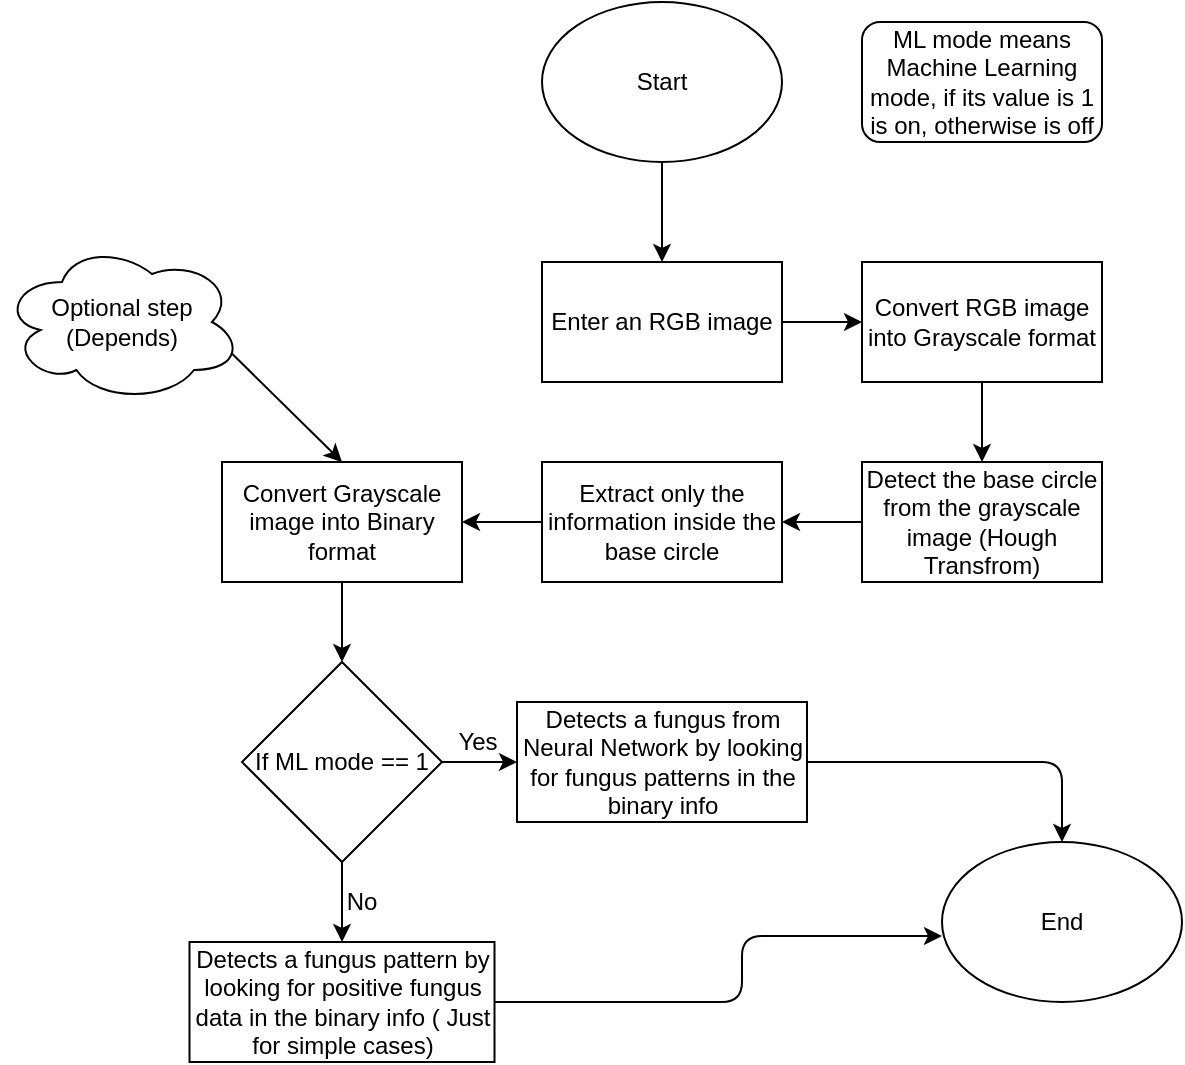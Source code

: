<mxfile version="14.9.5" type="github">
  <diagram id="VnIAjjwImTS4QxSXBfe2" name="Page-1">
    <mxGraphModel dx="1422" dy="794" grid="1" gridSize="10" guides="1" tooltips="1" connect="1" arrows="1" fold="1" page="1" pageScale="1" pageWidth="827" pageHeight="1169" math="0" shadow="0">
      <root>
        <mxCell id="0" />
        <mxCell id="1" parent="0" />
        <mxCell id="lWkV97RAs46y_ROvilzo-4" value="Start" style="ellipse;whiteSpace=wrap;html=1;" parent="1" vertex="1">
          <mxGeometry x="320" y="80" width="120" height="80" as="geometry" />
        </mxCell>
        <mxCell id="lWkV97RAs46y_ROvilzo-6" value="Enter an RGB image" style="rounded=0;whiteSpace=wrap;html=1;" parent="1" vertex="1">
          <mxGeometry x="320" y="210" width="120" height="60" as="geometry" />
        </mxCell>
        <mxCell id="lWkV97RAs46y_ROvilzo-7" value="Convert RGB image into Grayscale format" style="rounded=0;whiteSpace=wrap;html=1;" parent="1" vertex="1">
          <mxGeometry x="480" y="210" width="120" height="60" as="geometry" />
        </mxCell>
        <mxCell id="lWkV97RAs46y_ROvilzo-8" value="Convert Grayscale image into Binary format" style="rounded=0;whiteSpace=wrap;html=1;" parent="1" vertex="1">
          <mxGeometry x="160" y="310" width="120" height="60" as="geometry" />
        </mxCell>
        <mxCell id="lWkV97RAs46y_ROvilzo-9" value="Detect the base circle from the grayscale image (Hough Transfrom)" style="rounded=0;whiteSpace=wrap;html=1;" parent="1" vertex="1">
          <mxGeometry x="480" y="310" width="120" height="60" as="geometry" />
        </mxCell>
        <mxCell id="lWkV97RAs46y_ROvilzo-10" value="Extract only the information inside the base circle" style="rounded=0;whiteSpace=wrap;html=1;" parent="1" vertex="1">
          <mxGeometry x="320" y="310" width="120" height="60" as="geometry" />
        </mxCell>
        <mxCell id="lWkV97RAs46y_ROvilzo-11" value="If ML mode == 1" style="rhombus;whiteSpace=wrap;html=1;" parent="1" vertex="1">
          <mxGeometry x="170" y="410" width="100" height="100" as="geometry" />
        </mxCell>
        <mxCell id="lWkV97RAs46y_ROvilzo-12" value="Detects a fungus from Neural Network by looking for fungus patterns in the binary info" style="rounded=0;whiteSpace=wrap;html=1;" parent="1" vertex="1">
          <mxGeometry x="307.5" y="430" width="145" height="60" as="geometry" />
        </mxCell>
        <mxCell id="lWkV97RAs46y_ROvilzo-13" value="Detects a fungus pattern by looking for positive fungus data in the binary info ( Just for simple cases)" style="rounded=0;whiteSpace=wrap;html=1;" parent="1" vertex="1">
          <mxGeometry x="143.75" y="550" width="152.5" height="60" as="geometry" />
        </mxCell>
        <mxCell id="lWkV97RAs46y_ROvilzo-14" value="" style="endArrow=classic;html=1;entryX=0.5;entryY=0;entryDx=0;entryDy=0;" parent="1" source="lWkV97RAs46y_ROvilzo-4" target="lWkV97RAs46y_ROvilzo-6" edge="1">
          <mxGeometry width="50" height="50" relative="1" as="geometry">
            <mxPoint x="470" y="190" as="sourcePoint" />
            <mxPoint x="520" y="140" as="targetPoint" />
          </mxGeometry>
        </mxCell>
        <mxCell id="lWkV97RAs46y_ROvilzo-15" value="" style="endArrow=classic;html=1;exitX=1;exitY=0.5;exitDx=0;exitDy=0;" parent="1" source="lWkV97RAs46y_ROvilzo-6" edge="1">
          <mxGeometry width="50" height="50" relative="1" as="geometry">
            <mxPoint x="490" y="200" as="sourcePoint" />
            <mxPoint x="480" y="240" as="targetPoint" />
          </mxGeometry>
        </mxCell>
        <mxCell id="lWkV97RAs46y_ROvilzo-20" value="" style="endArrow=classic;html=1;exitX=1;exitY=0.5;exitDx=0;exitDy=0;entryX=0;entryY=0.5;entryDx=0;entryDy=0;" parent="1" source="lWkV97RAs46y_ROvilzo-11" target="lWkV97RAs46y_ROvilzo-12" edge="1">
          <mxGeometry width="50" height="50" relative="1" as="geometry">
            <mxPoint x="250" y="430" as="sourcePoint" />
            <mxPoint x="300" y="380" as="targetPoint" />
          </mxGeometry>
        </mxCell>
        <mxCell id="lWkV97RAs46y_ROvilzo-21" value="" style="endArrow=classic;html=1;exitX=0.5;exitY=1;exitDx=0;exitDy=0;entryX=0.5;entryY=0;entryDx=0;entryDy=0;" parent="1" source="lWkV97RAs46y_ROvilzo-11" target="lWkV97RAs46y_ROvilzo-13" edge="1">
          <mxGeometry width="50" height="50" relative="1" as="geometry">
            <mxPoint x="110" y="530" as="sourcePoint" />
            <mxPoint x="270" y="520" as="targetPoint" />
          </mxGeometry>
        </mxCell>
        <mxCell id="lWkV97RAs46y_ROvilzo-22" value="End" style="ellipse;whiteSpace=wrap;html=1;" parent="1" vertex="1">
          <mxGeometry x="520" y="500" width="120" height="80" as="geometry" />
        </mxCell>
        <mxCell id="lWkV97RAs46y_ROvilzo-23" value="" style="endArrow=classic;html=1;exitX=1;exitY=0.5;exitDx=0;exitDy=0;entryX=0.5;entryY=0;entryDx=0;entryDy=0;" parent="1" source="lWkV97RAs46y_ROvilzo-12" target="lWkV97RAs46y_ROvilzo-22" edge="1">
          <mxGeometry width="50" height="50" relative="1" as="geometry">
            <mxPoint x="550" y="440" as="sourcePoint" />
            <mxPoint x="600" y="390" as="targetPoint" />
            <Array as="points">
              <mxPoint x="580" y="460" />
            </Array>
          </mxGeometry>
        </mxCell>
        <mxCell id="lWkV97RAs46y_ROvilzo-24" value="" style="endArrow=classic;html=1;exitX=1;exitY=0.5;exitDx=0;exitDy=0;entryX=0;entryY=0.588;entryDx=0;entryDy=0;entryPerimeter=0;" parent="1" source="lWkV97RAs46y_ROvilzo-13" target="lWkV97RAs46y_ROvilzo-22" edge="1">
          <mxGeometry width="50" height="50" relative="1" as="geometry">
            <mxPoint x="360" y="600" as="sourcePoint" />
            <mxPoint x="410" y="550" as="targetPoint" />
            <Array as="points">
              <mxPoint x="420" y="580" />
              <mxPoint x="420" y="547" />
            </Array>
          </mxGeometry>
        </mxCell>
        <mxCell id="lWkV97RAs46y_ROvilzo-25" value="" style="endArrow=classic;html=1;exitX=0.5;exitY=1;exitDx=0;exitDy=0;entryX=0.5;entryY=0;entryDx=0;entryDy=0;" parent="1" source="lWkV97RAs46y_ROvilzo-7" target="lWkV97RAs46y_ROvilzo-9" edge="1">
          <mxGeometry width="50" height="50" relative="1" as="geometry">
            <mxPoint x="660" y="330" as="sourcePoint" />
            <mxPoint x="710" y="280" as="targetPoint" />
          </mxGeometry>
        </mxCell>
        <mxCell id="lWkV97RAs46y_ROvilzo-27" value="" style="endArrow=classic;html=1;exitX=0;exitY=0.5;exitDx=0;exitDy=0;entryX=1;entryY=0.5;entryDx=0;entryDy=0;" parent="1" source="lWkV97RAs46y_ROvilzo-9" target="lWkV97RAs46y_ROvilzo-10" edge="1">
          <mxGeometry width="50" height="50" relative="1" as="geometry">
            <mxPoint x="480" y="440" as="sourcePoint" />
            <mxPoint x="530" y="390" as="targetPoint" />
          </mxGeometry>
        </mxCell>
        <mxCell id="lWkV97RAs46y_ROvilzo-28" value="" style="endArrow=classic;html=1;exitX=0;exitY=0.5;exitDx=0;exitDy=0;" parent="1" source="lWkV97RAs46y_ROvilzo-10" target="lWkV97RAs46y_ROvilzo-8" edge="1">
          <mxGeometry width="50" height="50" relative="1" as="geometry">
            <mxPoint x="230" y="290" as="sourcePoint" />
            <mxPoint x="280" y="240" as="targetPoint" />
          </mxGeometry>
        </mxCell>
        <mxCell id="lWkV97RAs46y_ROvilzo-29" value="" style="endArrow=classic;html=1;exitX=0.5;exitY=1;exitDx=0;exitDy=0;entryX=0.5;entryY=0;entryDx=0;entryDy=0;" parent="1" source="lWkV97RAs46y_ROvilzo-8" target="lWkV97RAs46y_ROvilzo-11" edge="1">
          <mxGeometry width="50" height="50" relative="1" as="geometry">
            <mxPoint x="100" y="420" as="sourcePoint" />
            <mxPoint x="130" y="420" as="targetPoint" />
          </mxGeometry>
        </mxCell>
        <mxCell id="tzPHsbk2ucmcR-n-CTyj-1" value="Yes" style="text;html=1;strokeColor=none;fillColor=none;align=center;verticalAlign=middle;whiteSpace=wrap;rounded=0;" vertex="1" parent="1">
          <mxGeometry x="267.5" y="440" width="40" height="20" as="geometry" />
        </mxCell>
        <mxCell id="tzPHsbk2ucmcR-n-CTyj-3" value="No" style="text;html=1;strokeColor=none;fillColor=none;align=center;verticalAlign=middle;whiteSpace=wrap;rounded=0;" vertex="1" parent="1">
          <mxGeometry x="210" y="520" width="40" height="20" as="geometry" />
        </mxCell>
        <mxCell id="tzPHsbk2ucmcR-n-CTyj-4" value="Optional step (Depends)" style="ellipse;shape=cloud;whiteSpace=wrap;html=1;" vertex="1" parent="1">
          <mxGeometry x="50" y="200" width="120" height="80" as="geometry" />
        </mxCell>
        <mxCell id="tzPHsbk2ucmcR-n-CTyj-5" value="" style="endArrow=classic;html=1;entryX=0.5;entryY=0;entryDx=0;entryDy=0;exitX=0.96;exitY=0.7;exitDx=0;exitDy=0;exitPerimeter=0;" edge="1" parent="1" source="tzPHsbk2ucmcR-n-CTyj-4" target="lWkV97RAs46y_ROvilzo-8">
          <mxGeometry width="50" height="50" relative="1" as="geometry">
            <mxPoint x="80" y="360" as="sourcePoint" />
            <mxPoint x="130" y="310" as="targetPoint" />
          </mxGeometry>
        </mxCell>
        <mxCell id="tzPHsbk2ucmcR-n-CTyj-6" value="ML mode means Machine Learning mode, if its value is 1 is on, otherwise is off" style="rounded=1;whiteSpace=wrap;html=1;" vertex="1" parent="1">
          <mxGeometry x="480" y="90" width="120" height="60" as="geometry" />
        </mxCell>
      </root>
    </mxGraphModel>
  </diagram>
</mxfile>

